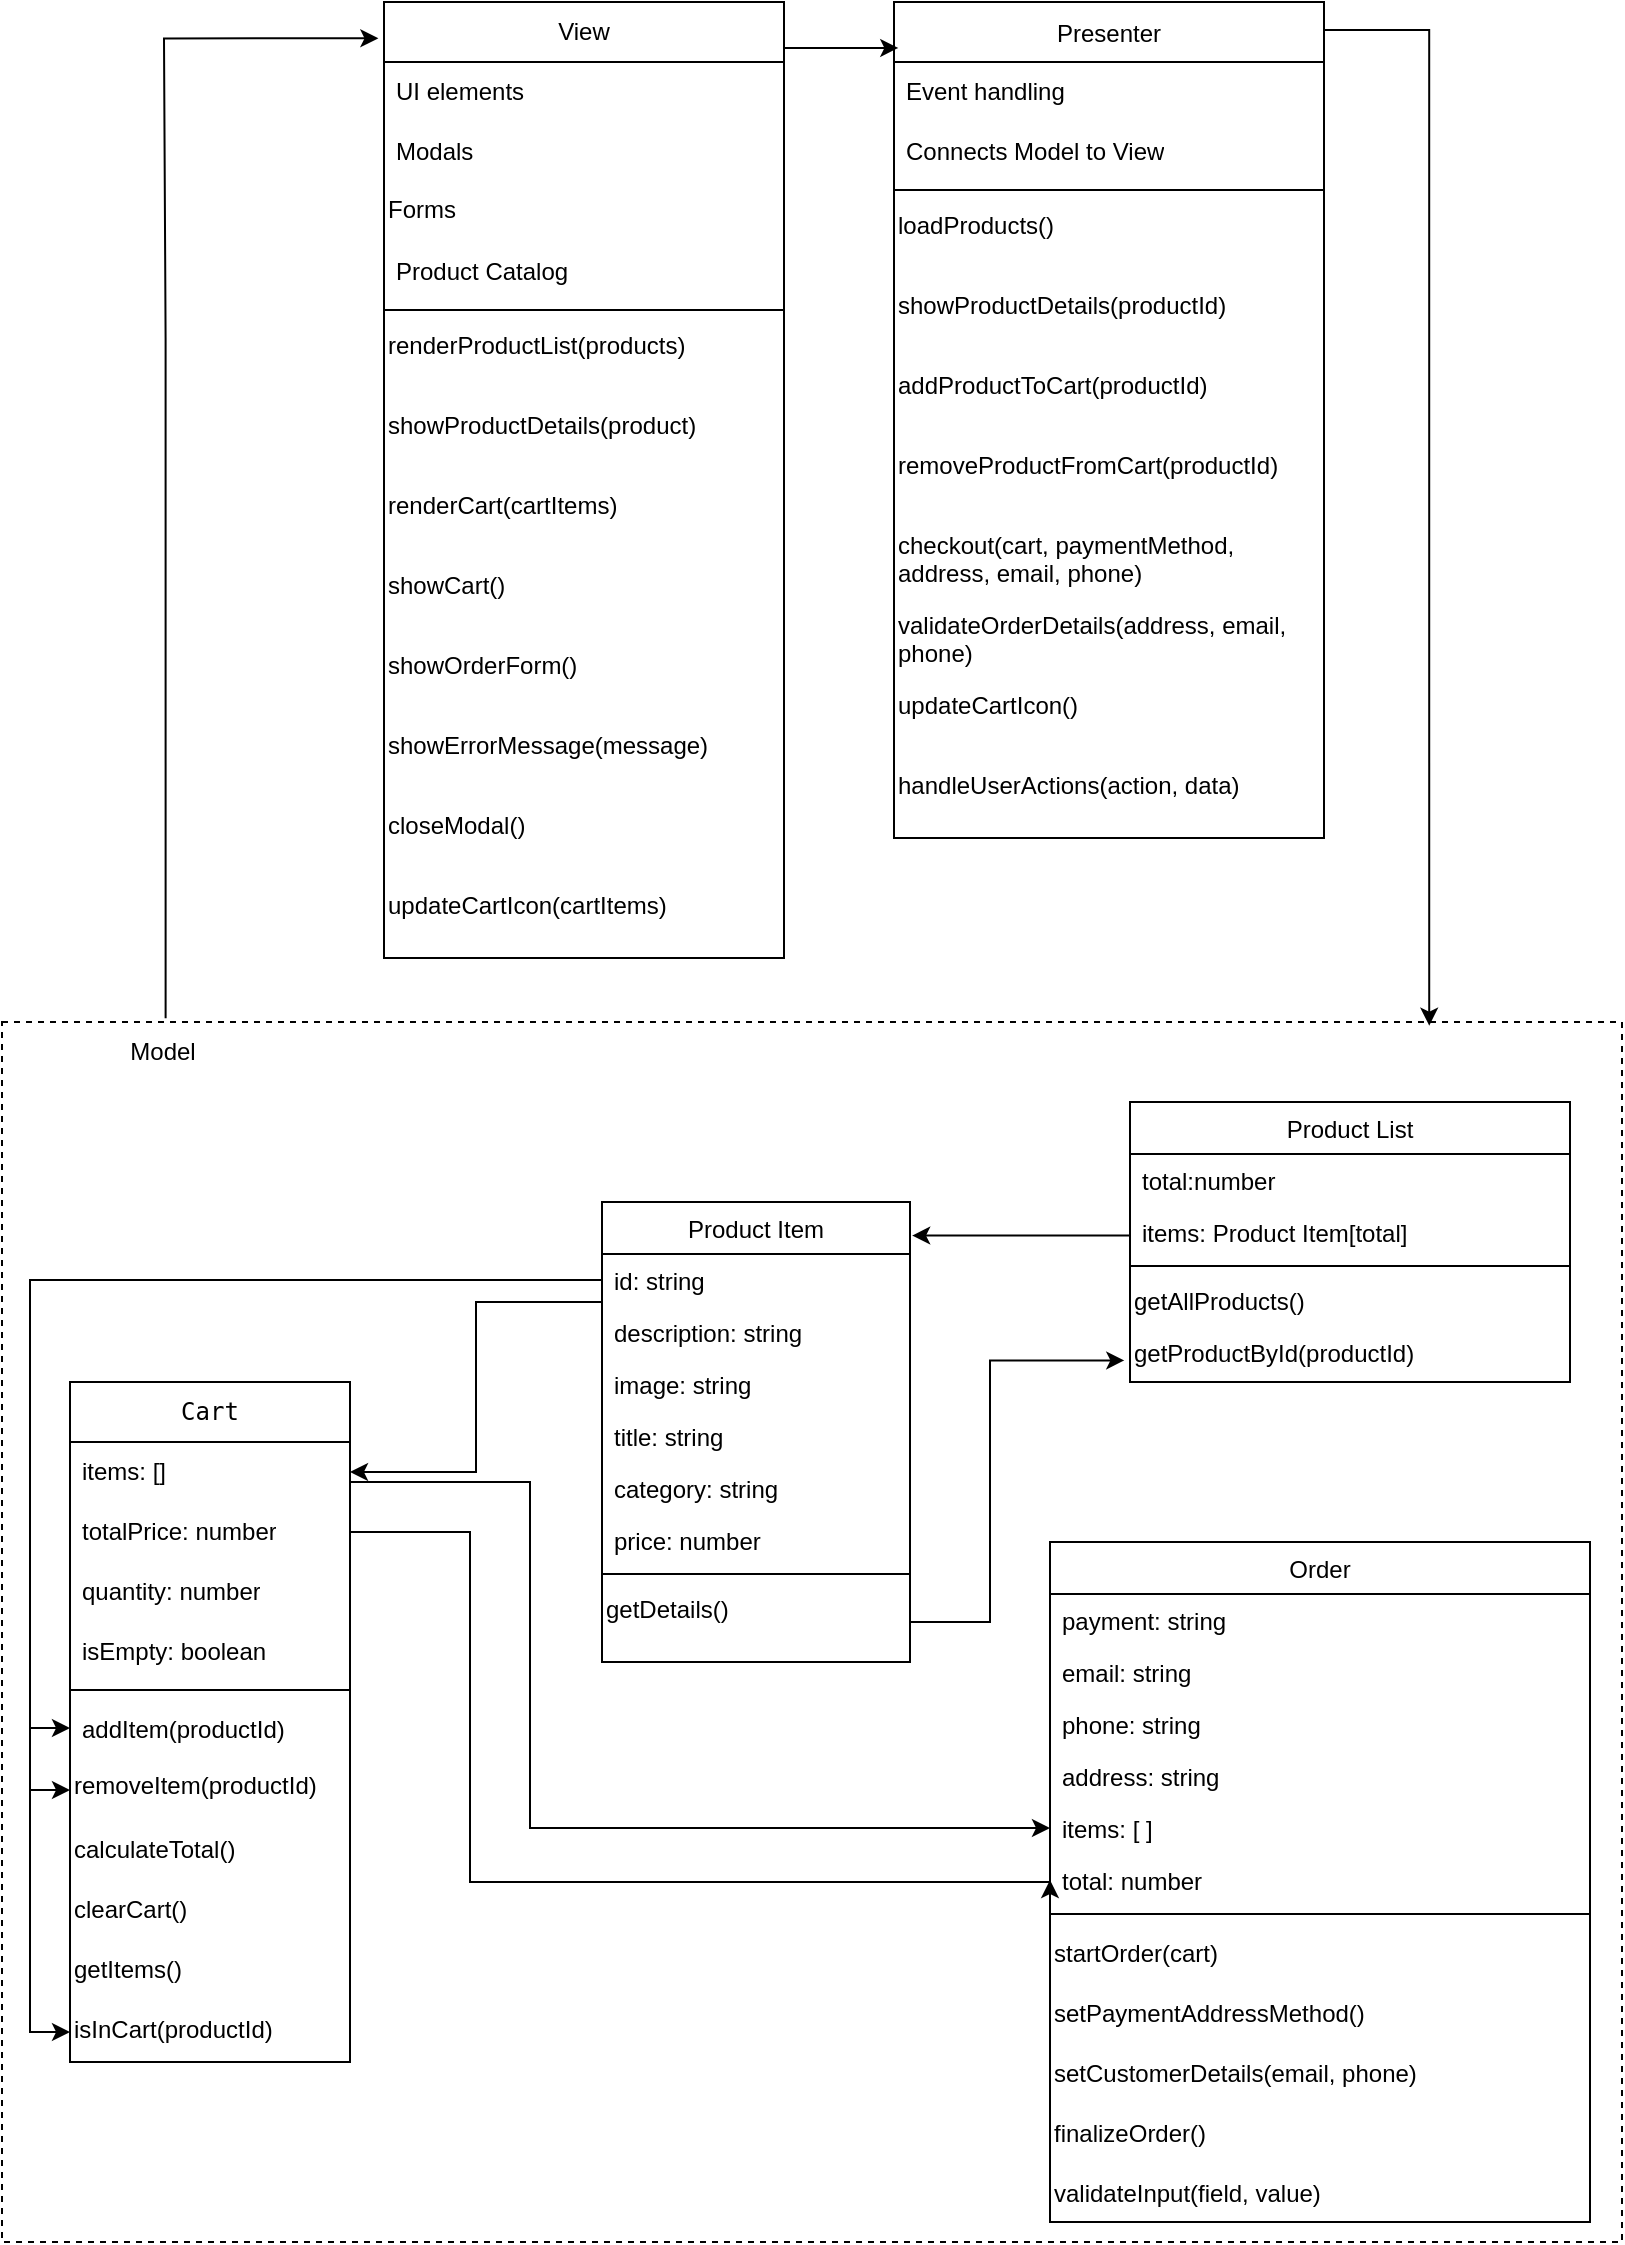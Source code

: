 <mxfile version="24.8.6">
  <diagram id="C5RBs43oDa-KdzZeNtuy" name="Page-1">
    <mxGraphModel dx="1050" dy="530" grid="1" gridSize="10" guides="1" tooltips="1" connect="1" arrows="1" fold="1" page="1" pageScale="1" pageWidth="827" pageHeight="1169" math="0" shadow="0">
      <root>
        <mxCell id="WIyWlLk6GJQsqaUBKTNV-0" />
        <mxCell id="WIyWlLk6GJQsqaUBKTNV-1" parent="WIyWlLk6GJQsqaUBKTNV-0" />
        <mxCell id="PeLYCBtGOflazneN_RUO-68" value="" style="rounded=0;whiteSpace=wrap;html=1;labelBackgroundColor=none;fillColor=none;dashed=1;" vertex="1" parent="WIyWlLk6GJQsqaUBKTNV-1">
          <mxGeometry x="9" y="530" width="810" height="610" as="geometry" />
        </mxCell>
        <mxCell id="zkfFHV4jXpPFQw0GAbJ--0" value="Product List" style="swimlane;fontStyle=0;align=center;verticalAlign=top;childLayout=stackLayout;horizontal=1;startSize=26;horizontalStack=0;resizeParent=1;resizeLast=0;collapsible=1;marginBottom=0;rounded=0;shadow=0;strokeWidth=1;" parent="WIyWlLk6GJQsqaUBKTNV-1" vertex="1">
          <mxGeometry x="573" y="570" width="220" height="140" as="geometry">
            <mxRectangle x="230" y="140" width="160" height="26" as="alternateBounds" />
          </mxGeometry>
        </mxCell>
        <mxCell id="zkfFHV4jXpPFQw0GAbJ--1" value="total:number" style="text;align=left;verticalAlign=top;spacingLeft=4;spacingRight=4;overflow=hidden;rotatable=0;points=[[0,0.5],[1,0.5]];portConstraint=eastwest;" parent="zkfFHV4jXpPFQw0GAbJ--0" vertex="1">
          <mxGeometry y="26" width="220" height="26" as="geometry" />
        </mxCell>
        <mxCell id="zkfFHV4jXpPFQw0GAbJ--2" value="items: Product Item[total]" style="text;align=left;verticalAlign=top;spacingLeft=4;spacingRight=4;overflow=hidden;rotatable=0;points=[[0,0.5],[1,0.5]];portConstraint=eastwest;rounded=0;shadow=0;html=0;" parent="zkfFHV4jXpPFQw0GAbJ--0" vertex="1">
          <mxGeometry y="52" width="220" height="26" as="geometry" />
        </mxCell>
        <mxCell id="zkfFHV4jXpPFQw0GAbJ--4" value="" style="line;html=1;strokeWidth=1;align=left;verticalAlign=middle;spacingTop=-1;spacingLeft=3;spacingRight=3;rotatable=0;labelPosition=right;points=[];portConstraint=eastwest;" parent="zkfFHV4jXpPFQw0GAbJ--0" vertex="1">
          <mxGeometry y="78" width="220" height="8" as="geometry" />
        </mxCell>
        <mxCell id="PeLYCBtGOflazneN_RUO-37" value="getAllProducts()" style="text;whiteSpace=wrap;html=1;" vertex="1" parent="zkfFHV4jXpPFQw0GAbJ--0">
          <mxGeometry y="86" width="220" height="24" as="geometry" />
        </mxCell>
        <mxCell id="PeLYCBtGOflazneN_RUO-16" value="getProductById(productId)" style="text;align=left;verticalAlign=middle;resizable=0;points=[];autosize=1;strokeColor=none;fillColor=none;" vertex="1" parent="zkfFHV4jXpPFQw0GAbJ--0">
          <mxGeometry y="110" width="220" height="30" as="geometry" />
        </mxCell>
        <mxCell id="zkfFHV4jXpPFQw0GAbJ--6" value="Order" style="swimlane;fontStyle=0;align=center;verticalAlign=top;childLayout=stackLayout;horizontal=1;startSize=26;horizontalStack=0;resizeParent=1;resizeLast=0;collapsible=1;marginBottom=0;rounded=0;shadow=0;strokeWidth=1;" parent="WIyWlLk6GJQsqaUBKTNV-1" vertex="1">
          <mxGeometry x="533" y="790" width="270" height="340" as="geometry">
            <mxRectangle x="130" y="380" width="160" height="26" as="alternateBounds" />
          </mxGeometry>
        </mxCell>
        <mxCell id="zkfFHV4jXpPFQw0GAbJ--7" value="payment: string" style="text;align=left;verticalAlign=top;spacingLeft=4;spacingRight=4;overflow=hidden;rotatable=0;points=[[0,0.5],[1,0.5]];portConstraint=eastwest;" parent="zkfFHV4jXpPFQw0GAbJ--6" vertex="1">
          <mxGeometry y="26" width="270" height="26" as="geometry" />
        </mxCell>
        <mxCell id="zkfFHV4jXpPFQw0GAbJ--8" value="email: string" style="text;align=left;verticalAlign=top;spacingLeft=4;spacingRight=4;overflow=hidden;rotatable=0;points=[[0,0.5],[1,0.5]];portConstraint=eastwest;rounded=0;shadow=0;html=0;" parent="zkfFHV4jXpPFQw0GAbJ--6" vertex="1">
          <mxGeometry y="52" width="270" height="26" as="geometry" />
        </mxCell>
        <mxCell id="PeLYCBtGOflazneN_RUO-7" value="phone: string" style="text;align=left;verticalAlign=top;spacingLeft=4;spacingRight=4;overflow=hidden;rotatable=0;points=[[0,0.5],[1,0.5]];portConstraint=eastwest;rounded=0;shadow=0;html=0;" vertex="1" parent="zkfFHV4jXpPFQw0GAbJ--6">
          <mxGeometry y="78" width="270" height="26" as="geometry" />
        </mxCell>
        <mxCell id="PeLYCBtGOflazneN_RUO-9" value="address: string" style="text;align=left;verticalAlign=top;spacingLeft=4;spacingRight=4;overflow=hidden;rotatable=0;points=[[0,0.5],[1,0.5]];portConstraint=eastwest;rounded=0;shadow=0;html=0;" vertex="1" parent="zkfFHV4jXpPFQw0GAbJ--6">
          <mxGeometry y="104" width="270" height="26" as="geometry" />
        </mxCell>
        <mxCell id="PeLYCBtGOflazneN_RUO-11" value="items: [ ]" style="text;align=left;verticalAlign=top;spacingLeft=4;spacingRight=4;overflow=hidden;rotatable=0;points=[[0,0.5],[1,0.5]];portConstraint=eastwest;rounded=0;shadow=0;html=0;" vertex="1" parent="zkfFHV4jXpPFQw0GAbJ--6">
          <mxGeometry y="130" width="270" height="26" as="geometry" />
        </mxCell>
        <mxCell id="PeLYCBtGOflazneN_RUO-8" value="total: number" style="text;align=left;verticalAlign=top;spacingLeft=4;spacingRight=4;overflow=hidden;rotatable=0;points=[[0,0.5],[1,0.5]];portConstraint=eastwest;rounded=0;shadow=0;html=0;" vertex="1" parent="zkfFHV4jXpPFQw0GAbJ--6">
          <mxGeometry y="156" width="270" height="26" as="geometry" />
        </mxCell>
        <mxCell id="zkfFHV4jXpPFQw0GAbJ--9" value="" style="line;html=1;strokeWidth=1;align=left;verticalAlign=middle;spacingTop=-1;spacingLeft=3;spacingRight=3;rotatable=0;labelPosition=right;points=[];portConstraint=eastwest;" parent="zkfFHV4jXpPFQw0GAbJ--6" vertex="1">
          <mxGeometry y="182" width="270" height="8" as="geometry" />
        </mxCell>
        <mxCell id="PeLYCBtGOflazneN_RUO-22" value="startOrder(cart)" style="text;align=left;verticalAlign=middle;resizable=0;points=[];autosize=1;strokeColor=none;fillColor=none;" vertex="1" parent="zkfFHV4jXpPFQw0GAbJ--6">
          <mxGeometry y="190" width="270" height="30" as="geometry" />
        </mxCell>
        <mxCell id="PeLYCBtGOflazneN_RUO-25" value="setPaymentAddressMethod()" style="text;align=left;verticalAlign=middle;resizable=0;points=[];autosize=1;strokeColor=none;fillColor=none;" vertex="1" parent="zkfFHV4jXpPFQw0GAbJ--6">
          <mxGeometry y="220" width="270" height="30" as="geometry" />
        </mxCell>
        <mxCell id="PeLYCBtGOflazneN_RUO-23" value="setCustomerDetails(email, phone)" style="text;align=left;verticalAlign=middle;resizable=0;points=[];autosize=1;strokeColor=none;fillColor=none;" vertex="1" parent="zkfFHV4jXpPFQw0GAbJ--6">
          <mxGeometry y="250" width="270" height="30" as="geometry" />
        </mxCell>
        <mxCell id="PeLYCBtGOflazneN_RUO-15" value="finalizeOrder()" style="text;align=left;verticalAlign=middle;resizable=0;points=[];autosize=1;strokeColor=none;fillColor=none;" vertex="1" parent="zkfFHV4jXpPFQw0GAbJ--6">
          <mxGeometry y="280" width="270" height="30" as="geometry" />
        </mxCell>
        <mxCell id="PeLYCBtGOflazneN_RUO-30" value="validateInput(field, value)" style="text;align=left;verticalAlign=middle;resizable=0;points=[];autosize=1;strokeColor=none;fillColor=none;" vertex="1" parent="zkfFHV4jXpPFQw0GAbJ--6">
          <mxGeometry y="310" width="270" height="30" as="geometry" />
        </mxCell>
        <mxCell id="zkfFHV4jXpPFQw0GAbJ--17" value="Product Item" style="swimlane;fontStyle=0;align=center;verticalAlign=top;childLayout=stackLayout;horizontal=1;startSize=26;horizontalStack=0;resizeParent=1;resizeLast=0;collapsible=1;marginBottom=0;rounded=0;shadow=0;strokeWidth=1;" parent="WIyWlLk6GJQsqaUBKTNV-1" vertex="1">
          <mxGeometry x="309" y="620" width="154" height="230" as="geometry">
            <mxRectangle x="550" y="140" width="160" height="26" as="alternateBounds" />
          </mxGeometry>
        </mxCell>
        <mxCell id="zkfFHV4jXpPFQw0GAbJ--18" value="id: string" style="text;align=left;verticalAlign=top;spacingLeft=4;spacingRight=4;overflow=hidden;rotatable=0;points=[[0,0.5],[1,0.5]];portConstraint=eastwest;" parent="zkfFHV4jXpPFQw0GAbJ--17" vertex="1">
          <mxGeometry y="26" width="154" height="26" as="geometry" />
        </mxCell>
        <mxCell id="zkfFHV4jXpPFQw0GAbJ--22" value="description: string" style="text;align=left;verticalAlign=top;spacingLeft=4;spacingRight=4;overflow=hidden;rotatable=0;points=[[0,0.5],[1,0.5]];portConstraint=eastwest;rounded=0;shadow=0;html=0;" parent="zkfFHV4jXpPFQw0GAbJ--17" vertex="1">
          <mxGeometry y="52" width="154" height="26" as="geometry" />
        </mxCell>
        <mxCell id="PeLYCBtGOflazneN_RUO-0" value="image: string" style="text;align=left;verticalAlign=top;spacingLeft=4;spacingRight=4;overflow=hidden;rotatable=0;points=[[0,0.5],[1,0.5]];portConstraint=eastwest;rounded=0;shadow=0;html=0;" vertex="1" parent="zkfFHV4jXpPFQw0GAbJ--17">
          <mxGeometry y="78" width="154" height="26" as="geometry" />
        </mxCell>
        <mxCell id="zkfFHV4jXpPFQw0GAbJ--20" value="title: string" style="text;align=left;verticalAlign=top;spacingLeft=4;spacingRight=4;overflow=hidden;rotatable=0;points=[[0,0.5],[1,0.5]];portConstraint=eastwest;rounded=0;shadow=0;html=0;" parent="zkfFHV4jXpPFQw0GAbJ--17" vertex="1">
          <mxGeometry y="104" width="154" height="26" as="geometry" />
        </mxCell>
        <mxCell id="zkfFHV4jXpPFQw0GAbJ--21" value="category: string" style="text;align=left;verticalAlign=top;spacingLeft=4;spacingRight=4;overflow=hidden;rotatable=0;points=[[0,0.5],[1,0.5]];portConstraint=eastwest;rounded=0;shadow=0;html=0;" parent="zkfFHV4jXpPFQw0GAbJ--17" vertex="1">
          <mxGeometry y="130" width="154" height="26" as="geometry" />
        </mxCell>
        <mxCell id="PeLYCBtGOflazneN_RUO-1" value="price: number" style="text;align=left;verticalAlign=top;spacingLeft=4;spacingRight=4;overflow=hidden;rotatable=0;points=[[0,0.5],[1,0.5]];portConstraint=eastwest;rounded=0;shadow=0;html=0;" vertex="1" parent="zkfFHV4jXpPFQw0GAbJ--17">
          <mxGeometry y="156" width="154" height="26" as="geometry" />
        </mxCell>
        <mxCell id="zkfFHV4jXpPFQw0GAbJ--23" value="" style="line;html=1;strokeWidth=1;align=left;verticalAlign=middle;spacingTop=-1;spacingLeft=3;spacingRight=3;rotatable=0;labelPosition=right;points=[];portConstraint=eastwest;" parent="zkfFHV4jXpPFQw0GAbJ--17" vertex="1">
          <mxGeometry y="182" width="154" height="8" as="geometry" />
        </mxCell>
        <mxCell id="PeLYCBtGOflazneN_RUO-14" value="getDetails()" style="text;whiteSpace=wrap;" vertex="1" parent="zkfFHV4jXpPFQw0GAbJ--17">
          <mxGeometry y="190" width="154" height="40" as="geometry" />
        </mxCell>
        <mxCell id="PeLYCBtGOflazneN_RUO-5" style="edgeStyle=orthogonalEdgeStyle;rounded=0;orthogonalLoop=1;jettySize=auto;html=1;exitX=0;exitY=0.5;exitDx=0;exitDy=0;entryX=1.007;entryY=0.073;entryDx=0;entryDy=0;entryPerimeter=0;" edge="1" parent="WIyWlLk6GJQsqaUBKTNV-1" source="zkfFHV4jXpPFQw0GAbJ--2" target="zkfFHV4jXpPFQw0GAbJ--17">
          <mxGeometry relative="1" as="geometry">
            <Array as="points">
              <mxPoint x="573" y="637" />
            </Array>
          </mxGeometry>
        </mxCell>
        <mxCell id="PeLYCBtGOflazneN_RUO-32" value="&lt;code&gt;Cart&lt;/code&gt;" style="swimlane;fontStyle=0;childLayout=stackLayout;horizontal=1;startSize=30;horizontalStack=0;resizeParent=1;resizeParentMax=0;resizeLast=0;collapsible=1;marginBottom=0;whiteSpace=wrap;html=1;" vertex="1" parent="WIyWlLk6GJQsqaUBKTNV-1">
          <mxGeometry x="43" y="710" width="140" height="340" as="geometry" />
        </mxCell>
        <mxCell id="PeLYCBtGOflazneN_RUO-33" value="items: []" style="text;strokeColor=none;fillColor=none;align=left;verticalAlign=middle;spacingLeft=4;spacingRight=4;overflow=hidden;points=[[0,0.5],[1,0.5]];portConstraint=eastwest;rotatable=0;whiteSpace=wrap;" vertex="1" parent="PeLYCBtGOflazneN_RUO-32">
          <mxGeometry y="30" width="140" height="30" as="geometry" />
        </mxCell>
        <mxCell id="PeLYCBtGOflazneN_RUO-34" value="totalPrice: number" style="text;strokeColor=none;fillColor=none;align=left;verticalAlign=middle;spacingLeft=4;spacingRight=4;overflow=hidden;points=[[0,0.5],[1,0.5]];portConstraint=eastwest;rotatable=0;whiteSpace=wrap;" vertex="1" parent="PeLYCBtGOflazneN_RUO-32">
          <mxGeometry y="60" width="140" height="30" as="geometry" />
        </mxCell>
        <mxCell id="PeLYCBtGOflazneN_RUO-35" value="quantity: number" style="text;strokeColor=none;fillColor=none;align=left;verticalAlign=middle;spacingLeft=4;spacingRight=4;overflow=hidden;points=[[0,0.5],[1,0.5]];portConstraint=eastwest;rotatable=0;whiteSpace=wrap;" vertex="1" parent="PeLYCBtGOflazneN_RUO-32">
          <mxGeometry y="90" width="140" height="30" as="geometry" />
        </mxCell>
        <mxCell id="PeLYCBtGOflazneN_RUO-38" value="isEmpty: boolean" style="text;strokeColor=none;fillColor=none;align=left;verticalAlign=middle;spacingLeft=4;spacingRight=4;overflow=hidden;points=[[0,0.5],[1,0.5]];portConstraint=eastwest;rotatable=0;whiteSpace=wrap;" vertex="1" parent="PeLYCBtGOflazneN_RUO-32">
          <mxGeometry y="120" width="140" height="30" as="geometry" />
        </mxCell>
        <mxCell id="PeLYCBtGOflazneN_RUO-40" value="" style="line;html=1;strokeWidth=1;align=left;verticalAlign=middle;spacingTop=-1;spacingLeft=3;spacingRight=3;rotatable=0;labelPosition=right;points=[];portConstraint=eastwest;" vertex="1" parent="PeLYCBtGOflazneN_RUO-32">
          <mxGeometry y="150" width="140" height="8" as="geometry" />
        </mxCell>
        <mxCell id="PeLYCBtGOflazneN_RUO-39" value="addItem(productId)" style="text;strokeColor=none;fillColor=none;align=left;verticalAlign=middle;spacingLeft=4;spacingRight=4;overflow=hidden;points=[[0,0.5],[1,0.5]];portConstraint=eastwest;rotatable=0;" vertex="1" parent="PeLYCBtGOflazneN_RUO-32">
          <mxGeometry y="158" width="140" height="30" as="geometry" />
        </mxCell>
        <mxCell id="PeLYCBtGOflazneN_RUO-41" value="removeItem(productId)" style="text;" vertex="1" parent="PeLYCBtGOflazneN_RUO-32">
          <mxGeometry y="188" width="140" height="32" as="geometry" />
        </mxCell>
        <mxCell id="PeLYCBtGOflazneN_RUO-42" value="calculateTotal()" style="text;" vertex="1" parent="PeLYCBtGOflazneN_RUO-32">
          <mxGeometry y="220" width="140" height="30" as="geometry" />
        </mxCell>
        <mxCell id="PeLYCBtGOflazneN_RUO-43" value="clearCart()" style="text;" vertex="1" parent="PeLYCBtGOflazneN_RUO-32">
          <mxGeometry y="250" width="140" height="30" as="geometry" />
        </mxCell>
        <mxCell id="PeLYCBtGOflazneN_RUO-44" value="getItems()" style="text;" vertex="1" parent="PeLYCBtGOflazneN_RUO-32">
          <mxGeometry y="280" width="140" height="30" as="geometry" />
        </mxCell>
        <mxCell id="PeLYCBtGOflazneN_RUO-45" value="isInCart(productId)" style="text;" vertex="1" parent="PeLYCBtGOflazneN_RUO-32">
          <mxGeometry y="310" width="140" height="30" as="geometry" />
        </mxCell>
        <mxCell id="PeLYCBtGOflazneN_RUO-47" style="edgeStyle=orthogonalEdgeStyle;rounded=0;orthogonalLoop=1;jettySize=auto;html=1;entryX=1;entryY=0.5;entryDx=0;entryDy=0;exitX=0;exitY=0.5;exitDx=0;exitDy=0;" edge="1" parent="WIyWlLk6GJQsqaUBKTNV-1" source="zkfFHV4jXpPFQw0GAbJ--18" target="PeLYCBtGOflazneN_RUO-33">
          <mxGeometry relative="1" as="geometry">
            <Array as="points">
              <mxPoint x="309" y="670" />
              <mxPoint x="246" y="670" />
              <mxPoint x="246" y="755" />
            </Array>
          </mxGeometry>
        </mxCell>
        <mxCell id="PeLYCBtGOflazneN_RUO-48" style="edgeStyle=orthogonalEdgeStyle;rounded=0;orthogonalLoop=1;jettySize=auto;html=1;exitX=1;exitY=0.5;exitDx=0;exitDy=0;entryX=0;entryY=0.5;entryDx=0;entryDy=0;" edge="1" parent="WIyWlLk6GJQsqaUBKTNV-1" source="PeLYCBtGOflazneN_RUO-33" target="PeLYCBtGOflazneN_RUO-11">
          <mxGeometry relative="1" as="geometry">
            <Array as="points">
              <mxPoint x="183" y="760" />
              <mxPoint x="273" y="760" />
              <mxPoint x="273" y="933" />
            </Array>
          </mxGeometry>
        </mxCell>
        <mxCell id="PeLYCBtGOflazneN_RUO-49" style="edgeStyle=orthogonalEdgeStyle;rounded=0;orthogonalLoop=1;jettySize=auto;html=1;exitX=1;exitY=0.5;exitDx=0;exitDy=0;entryX=0;entryY=0.5;entryDx=0;entryDy=0;" edge="1" parent="WIyWlLk6GJQsqaUBKTNV-1" source="PeLYCBtGOflazneN_RUO-34" target="PeLYCBtGOflazneN_RUO-8">
          <mxGeometry relative="1" as="geometry">
            <Array as="points">
              <mxPoint x="243" y="785" />
              <mxPoint x="243" y="960" />
            </Array>
          </mxGeometry>
        </mxCell>
        <mxCell id="PeLYCBtGOflazneN_RUO-50" style="edgeStyle=orthogonalEdgeStyle;rounded=0;orthogonalLoop=1;jettySize=auto;html=1;exitX=0;exitY=0.5;exitDx=0;exitDy=0;entryX=0;entryY=0.5;entryDx=0;entryDy=0;" edge="1" parent="WIyWlLk6GJQsqaUBKTNV-1" source="zkfFHV4jXpPFQw0GAbJ--18" target="PeLYCBtGOflazneN_RUO-39">
          <mxGeometry relative="1" as="geometry" />
        </mxCell>
        <mxCell id="PeLYCBtGOflazneN_RUO-51" style="edgeStyle=orthogonalEdgeStyle;rounded=0;orthogonalLoop=1;jettySize=auto;html=1;exitX=0;exitY=0.5;exitDx=0;exitDy=0;entryX=0;entryY=0.5;entryDx=0;entryDy=0;" edge="1" parent="WIyWlLk6GJQsqaUBKTNV-1" source="zkfFHV4jXpPFQw0GAbJ--18" target="PeLYCBtGOflazneN_RUO-41">
          <mxGeometry relative="1" as="geometry" />
        </mxCell>
        <mxCell id="PeLYCBtGOflazneN_RUO-52" style="edgeStyle=orthogonalEdgeStyle;rounded=0;orthogonalLoop=1;jettySize=auto;html=1;exitX=0;exitY=0.5;exitDx=0;exitDy=0;entryX=0;entryY=0.5;entryDx=0;entryDy=0;" edge="1" parent="WIyWlLk6GJQsqaUBKTNV-1" source="zkfFHV4jXpPFQw0GAbJ--18" target="PeLYCBtGOflazneN_RUO-45">
          <mxGeometry relative="1" as="geometry" />
        </mxCell>
        <mxCell id="PeLYCBtGOflazneN_RUO-54" style="edgeStyle=orthogonalEdgeStyle;rounded=0;orthogonalLoop=1;jettySize=auto;html=1;exitX=1;exitY=0.5;exitDx=0;exitDy=0;entryX=-0.013;entryY=0.64;entryDx=0;entryDy=0;entryPerimeter=0;" edge="1" parent="WIyWlLk6GJQsqaUBKTNV-1" source="PeLYCBtGOflazneN_RUO-14" target="PeLYCBtGOflazneN_RUO-16">
          <mxGeometry relative="1" as="geometry">
            <Array as="points">
              <mxPoint x="503" y="830" />
              <mxPoint x="503" y="699" />
            </Array>
          </mxGeometry>
        </mxCell>
        <mxCell id="PeLYCBtGOflazneN_RUO-55" value="View" style="swimlane;fontStyle=0;childLayout=stackLayout;horizontal=1;startSize=30;horizontalStack=0;resizeParent=1;resizeParentMax=0;resizeLast=0;collapsible=1;marginBottom=0;whiteSpace=wrap;" vertex="1" parent="WIyWlLk6GJQsqaUBKTNV-1">
          <mxGeometry x="200" y="20" width="200" height="478" as="geometry" />
        </mxCell>
        <mxCell id="PeLYCBtGOflazneN_RUO-56" value="UI elements" style="text;strokeColor=none;fillColor=none;align=left;verticalAlign=middle;spacingLeft=4;spacingRight=4;overflow=hidden;points=[[0,0.5],[1,0.5]];portConstraint=eastwest;rotatable=0;whiteSpace=wrap;" vertex="1" parent="PeLYCBtGOflazneN_RUO-55">
          <mxGeometry y="30" width="200" height="30" as="geometry" />
        </mxCell>
        <mxCell id="PeLYCBtGOflazneN_RUO-57" value="Modals     " style="text;strokeColor=none;fillColor=none;align=left;verticalAlign=middle;spacingLeft=4;spacingRight=4;overflow=hidden;points=[[0,0.5],[1,0.5]];portConstraint=eastwest;rotatable=0;whiteSpace=wrap;" vertex="1" parent="PeLYCBtGOflazneN_RUO-55">
          <mxGeometry y="60" width="200" height="30" as="geometry" />
        </mxCell>
        <mxCell id="PeLYCBtGOflazneN_RUO-64" value="Forms" style="text;whiteSpace=wrap;" vertex="1" parent="PeLYCBtGOflazneN_RUO-55">
          <mxGeometry y="90" width="200" height="30" as="geometry" />
        </mxCell>
        <mxCell id="PeLYCBtGOflazneN_RUO-58" value="Product Catalog" style="text;strokeColor=none;fillColor=none;align=left;verticalAlign=middle;spacingLeft=4;spacingRight=4;overflow=hidden;points=[[0,0.5],[1,0.5]];portConstraint=eastwest;rotatable=0;whiteSpace=wrap;" vertex="1" parent="PeLYCBtGOflazneN_RUO-55">
          <mxGeometry y="120" width="200" height="30" as="geometry" />
        </mxCell>
        <mxCell id="PeLYCBtGOflazneN_RUO-74" value="" style="line;html=1;strokeWidth=1;align=left;verticalAlign=middle;spacingTop=-1;spacingLeft=3;spacingRight=3;rotatable=0;labelPosition=right;points=[];portConstraint=eastwest;" vertex="1" parent="PeLYCBtGOflazneN_RUO-55">
          <mxGeometry y="150" width="200" height="8" as="geometry" />
        </mxCell>
        <mxCell id="PeLYCBtGOflazneN_RUO-73" value="renderProductList(products)" style="text;whiteSpace=wrap;" vertex="1" parent="PeLYCBtGOflazneN_RUO-55">
          <mxGeometry y="158" width="200" height="40" as="geometry" />
        </mxCell>
        <mxCell id="PeLYCBtGOflazneN_RUO-77" value="showProductDetails(product)" style="text;whiteSpace=wrap;" vertex="1" parent="PeLYCBtGOflazneN_RUO-55">
          <mxGeometry y="198" width="200" height="40" as="geometry" />
        </mxCell>
        <mxCell id="PeLYCBtGOflazneN_RUO-78" value="renderCart(cartItems)" style="text;whiteSpace=wrap;" vertex="1" parent="PeLYCBtGOflazneN_RUO-55">
          <mxGeometry y="238" width="200" height="40" as="geometry" />
        </mxCell>
        <mxCell id="PeLYCBtGOflazneN_RUO-79" value="showCart()" style="text;whiteSpace=wrap;" vertex="1" parent="PeLYCBtGOflazneN_RUO-55">
          <mxGeometry y="278" width="200" height="40" as="geometry" />
        </mxCell>
        <mxCell id="PeLYCBtGOflazneN_RUO-80" value="showOrderForm()" style="text;whiteSpace=wrap;" vertex="1" parent="PeLYCBtGOflazneN_RUO-55">
          <mxGeometry y="318" width="200" height="40" as="geometry" />
        </mxCell>
        <mxCell id="PeLYCBtGOflazneN_RUO-81" value="showErrorMessage(message)" style="text;whiteSpace=wrap;" vertex="1" parent="PeLYCBtGOflazneN_RUO-55">
          <mxGeometry y="358" width="200" height="40" as="geometry" />
        </mxCell>
        <mxCell id="PeLYCBtGOflazneN_RUO-82" value="closeModal()" style="text;whiteSpace=wrap;" vertex="1" parent="PeLYCBtGOflazneN_RUO-55">
          <mxGeometry y="398" width="200" height="40" as="geometry" />
        </mxCell>
        <mxCell id="PeLYCBtGOflazneN_RUO-83" value="updateCartIcon(cartItems)" style="text;whiteSpace=wrap;" vertex="1" parent="PeLYCBtGOflazneN_RUO-55">
          <mxGeometry y="438" width="200" height="40" as="geometry" />
        </mxCell>
        <mxCell id="PeLYCBtGOflazneN_RUO-59" value="Presenter" style="swimlane;fontStyle=0;childLayout=stackLayout;horizontal=1;startSize=30;horizontalStack=0;resizeParent=1;resizeParentMax=0;resizeLast=0;collapsible=1;marginBottom=0;textShadow=0;" vertex="1" parent="WIyWlLk6GJQsqaUBKTNV-1">
          <mxGeometry x="455" y="20" width="215" height="418" as="geometry" />
        </mxCell>
        <mxCell id="PeLYCBtGOflazneN_RUO-60" value="Event handling" style="text;strokeColor=none;fillColor=none;align=left;verticalAlign=middle;spacingLeft=4;spacingRight=4;overflow=hidden;points=[[0,0.5],[1,0.5]];portConstraint=eastwest;rotatable=0;whiteSpace=wrap;" vertex="1" parent="PeLYCBtGOflazneN_RUO-59">
          <mxGeometry y="30" width="215" height="30" as="geometry" />
        </mxCell>
        <mxCell id="PeLYCBtGOflazneN_RUO-61" value="Connects Model to View" style="text;strokeColor=none;fillColor=none;align=left;verticalAlign=middle;spacingLeft=4;spacingRight=4;overflow=hidden;points=[[0,0.5],[1,0.5]];portConstraint=eastwest;rotatable=0;whiteSpace=wrap;" vertex="1" parent="PeLYCBtGOflazneN_RUO-59">
          <mxGeometry y="60" width="215" height="30" as="geometry" />
        </mxCell>
        <mxCell id="PeLYCBtGOflazneN_RUO-76" value="" style="line;html=1;strokeWidth=1;align=left;verticalAlign=middle;spacingTop=-1;spacingLeft=3;spacingRight=3;rotatable=0;labelPosition=right;points=[];portConstraint=eastwest;" vertex="1" parent="PeLYCBtGOflazneN_RUO-59">
          <mxGeometry y="90" width="215" height="8" as="geometry" />
        </mxCell>
        <mxCell id="PeLYCBtGOflazneN_RUO-84" value="loadProducts()" style="text;whiteSpace=wrap;" vertex="1" parent="PeLYCBtGOflazneN_RUO-59">
          <mxGeometry y="98" width="215" height="40" as="geometry" />
        </mxCell>
        <mxCell id="PeLYCBtGOflazneN_RUO-85" value="showProductDetails(productId)" style="text;whiteSpace=wrap;" vertex="1" parent="PeLYCBtGOflazneN_RUO-59">
          <mxGeometry y="138" width="215" height="40" as="geometry" />
        </mxCell>
        <mxCell id="PeLYCBtGOflazneN_RUO-86" value="addProductToCart(productId)" style="text;whiteSpace=wrap;" vertex="1" parent="PeLYCBtGOflazneN_RUO-59">
          <mxGeometry y="178" width="215" height="40" as="geometry" />
        </mxCell>
        <mxCell id="PeLYCBtGOflazneN_RUO-87" value="removeProductFromCart(productId)" style="text;whiteSpace=wrap;" vertex="1" parent="PeLYCBtGOflazneN_RUO-59">
          <mxGeometry y="218" width="215" height="40" as="geometry" />
        </mxCell>
        <mxCell id="PeLYCBtGOflazneN_RUO-88" value="checkout(cart, paymentMethod, address, email, phone)" style="text;whiteSpace=wrap;" vertex="1" parent="PeLYCBtGOflazneN_RUO-59">
          <mxGeometry y="258" width="215" height="40" as="geometry" />
        </mxCell>
        <mxCell id="PeLYCBtGOflazneN_RUO-89" value="validateOrderDetails(address, email, phone)" style="text;whiteSpace=wrap;" vertex="1" parent="PeLYCBtGOflazneN_RUO-59">
          <mxGeometry y="298" width="215" height="40" as="geometry" />
        </mxCell>
        <mxCell id="PeLYCBtGOflazneN_RUO-90" value="updateCartIcon()" style="text;whiteSpace=wrap;" vertex="1" parent="PeLYCBtGOflazneN_RUO-59">
          <mxGeometry y="338" width="215" height="40" as="geometry" />
        </mxCell>
        <mxCell id="PeLYCBtGOflazneN_RUO-91" value="handleUserActions(action, data)" style="text;whiteSpace=wrap;" vertex="1" parent="PeLYCBtGOflazneN_RUO-59">
          <mxGeometry y="378" width="215" height="40" as="geometry" />
        </mxCell>
        <mxCell id="PeLYCBtGOflazneN_RUO-69" value="Model" style="text;html=1;align=center;verticalAlign=middle;resizable=0;points=[];autosize=1;strokeColor=none;fillColor=none;" vertex="1" parent="WIyWlLk6GJQsqaUBKTNV-1">
          <mxGeometry x="59" y="530" width="60" height="30" as="geometry" />
        </mxCell>
        <mxCell id="PeLYCBtGOflazneN_RUO-71" style="edgeStyle=orthogonalEdgeStyle;rounded=0;orthogonalLoop=1;jettySize=auto;html=1;exitX=0.101;exitY=-0.003;exitDx=0;exitDy=0;entryX=-0.014;entryY=0.038;entryDx=0;entryDy=0;entryPerimeter=0;exitPerimeter=0;" edge="1" parent="WIyWlLk6GJQsqaUBKTNV-1" source="PeLYCBtGOflazneN_RUO-68" target="PeLYCBtGOflazneN_RUO-55">
          <mxGeometry relative="1" as="geometry">
            <Array as="points">
              <mxPoint x="91" y="188" />
              <mxPoint x="90" y="38" />
            </Array>
          </mxGeometry>
        </mxCell>
        <mxCell id="PeLYCBtGOflazneN_RUO-92" style="edgeStyle=orthogonalEdgeStyle;rounded=0;orthogonalLoop=1;jettySize=auto;html=1;entryX=0.01;entryY=0.055;entryDx=0;entryDy=0;entryPerimeter=0;" edge="1" parent="WIyWlLk6GJQsqaUBKTNV-1" source="PeLYCBtGOflazneN_RUO-55" target="PeLYCBtGOflazneN_RUO-59">
          <mxGeometry relative="1" as="geometry">
            <Array as="points">
              <mxPoint x="410" y="43" />
              <mxPoint x="410" y="43" />
            </Array>
          </mxGeometry>
        </mxCell>
        <mxCell id="PeLYCBtGOflazneN_RUO-93" style="edgeStyle=orthogonalEdgeStyle;rounded=0;orthogonalLoop=1;jettySize=auto;html=1;entryX=0.881;entryY=0.003;entryDx=0;entryDy=0;entryPerimeter=0;exitX=1;exitY=0.037;exitDx=0;exitDy=0;exitPerimeter=0;" edge="1" parent="WIyWlLk6GJQsqaUBKTNV-1" source="PeLYCBtGOflazneN_RUO-59" target="PeLYCBtGOflazneN_RUO-68">
          <mxGeometry relative="1" as="geometry">
            <Array as="points">
              <mxPoint x="670" y="34" />
              <mxPoint x="723" y="34" />
            </Array>
          </mxGeometry>
        </mxCell>
      </root>
    </mxGraphModel>
  </diagram>
</mxfile>
